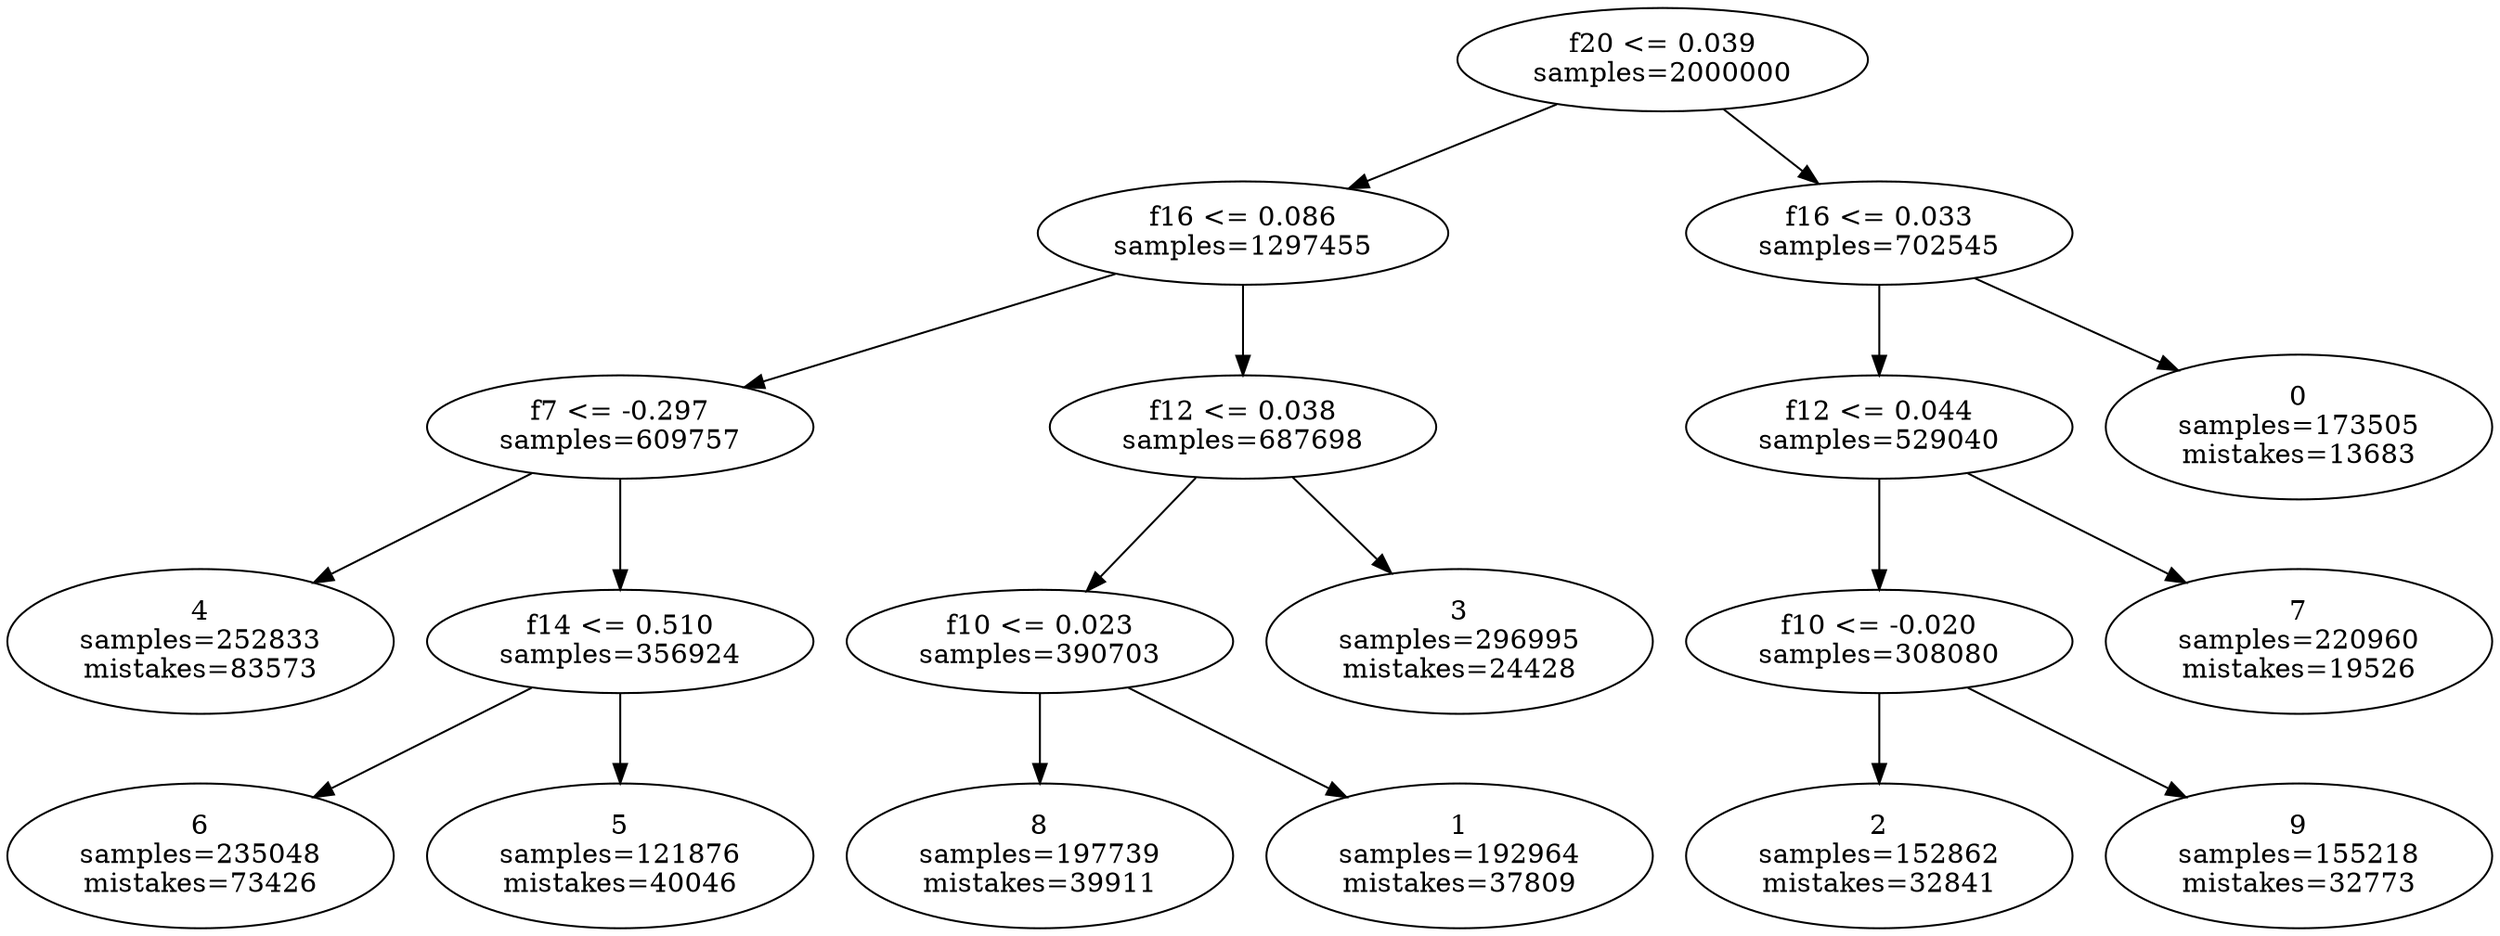 digraph ClusteringTree {
n_0 [label="f20 <= 0.039
samples=\2000000"];
n_1 [label="f16 <= 0.086
samples=\1297455"];
n_2 [label="f16 <= 0.033
samples=\702545"];
n_3 [label="f7 <= -0.297
samples=\609757"];
n_4 [label="f12 <= 0.038
samples=\687698"];
n_5 [label="f12 <= 0.044
samples=\529040"];
n_6 [label="0
samples=\173505
mistakes=\13683"];
n_7 [label="4
samples=\252833
mistakes=\83573"];
n_8 [label="f14 <= 0.510
samples=\356924"];
n_9 [label="f10 <= 0.023
samples=\390703"];
n_10 [label="3
samples=\296995
mistakes=\24428"];
n_11 [label="f10 <= -0.020
samples=\308080"];
n_12 [label="7
samples=\220960
mistakes=\19526"];
n_13 [label="6
samples=\235048
mistakes=\73426"];
n_14 [label="5
samples=\121876
mistakes=\40046"];
n_15 [label="8
samples=\197739
mistakes=\39911"];
n_16 [label="1
samples=\192964
mistakes=\37809"];
n_17 [label="2
samples=\152862
mistakes=\32841"];
n_18 [label="9
samples=\155218
mistakes=\32773"];
n_0 -> n_1;
n_0 -> n_2;
n_1 -> n_3;
n_1 -> n_4;
n_2 -> n_5;
n_2 -> n_6;
n_3 -> n_7;
n_3 -> n_8;
n_4 -> n_9;
n_4 -> n_10;
n_5 -> n_11;
n_5 -> n_12;
n_8 -> n_13;
n_8 -> n_14;
n_9 -> n_15;
n_9 -> n_16;
n_11 -> n_17;
n_11 -> n_18;
}
